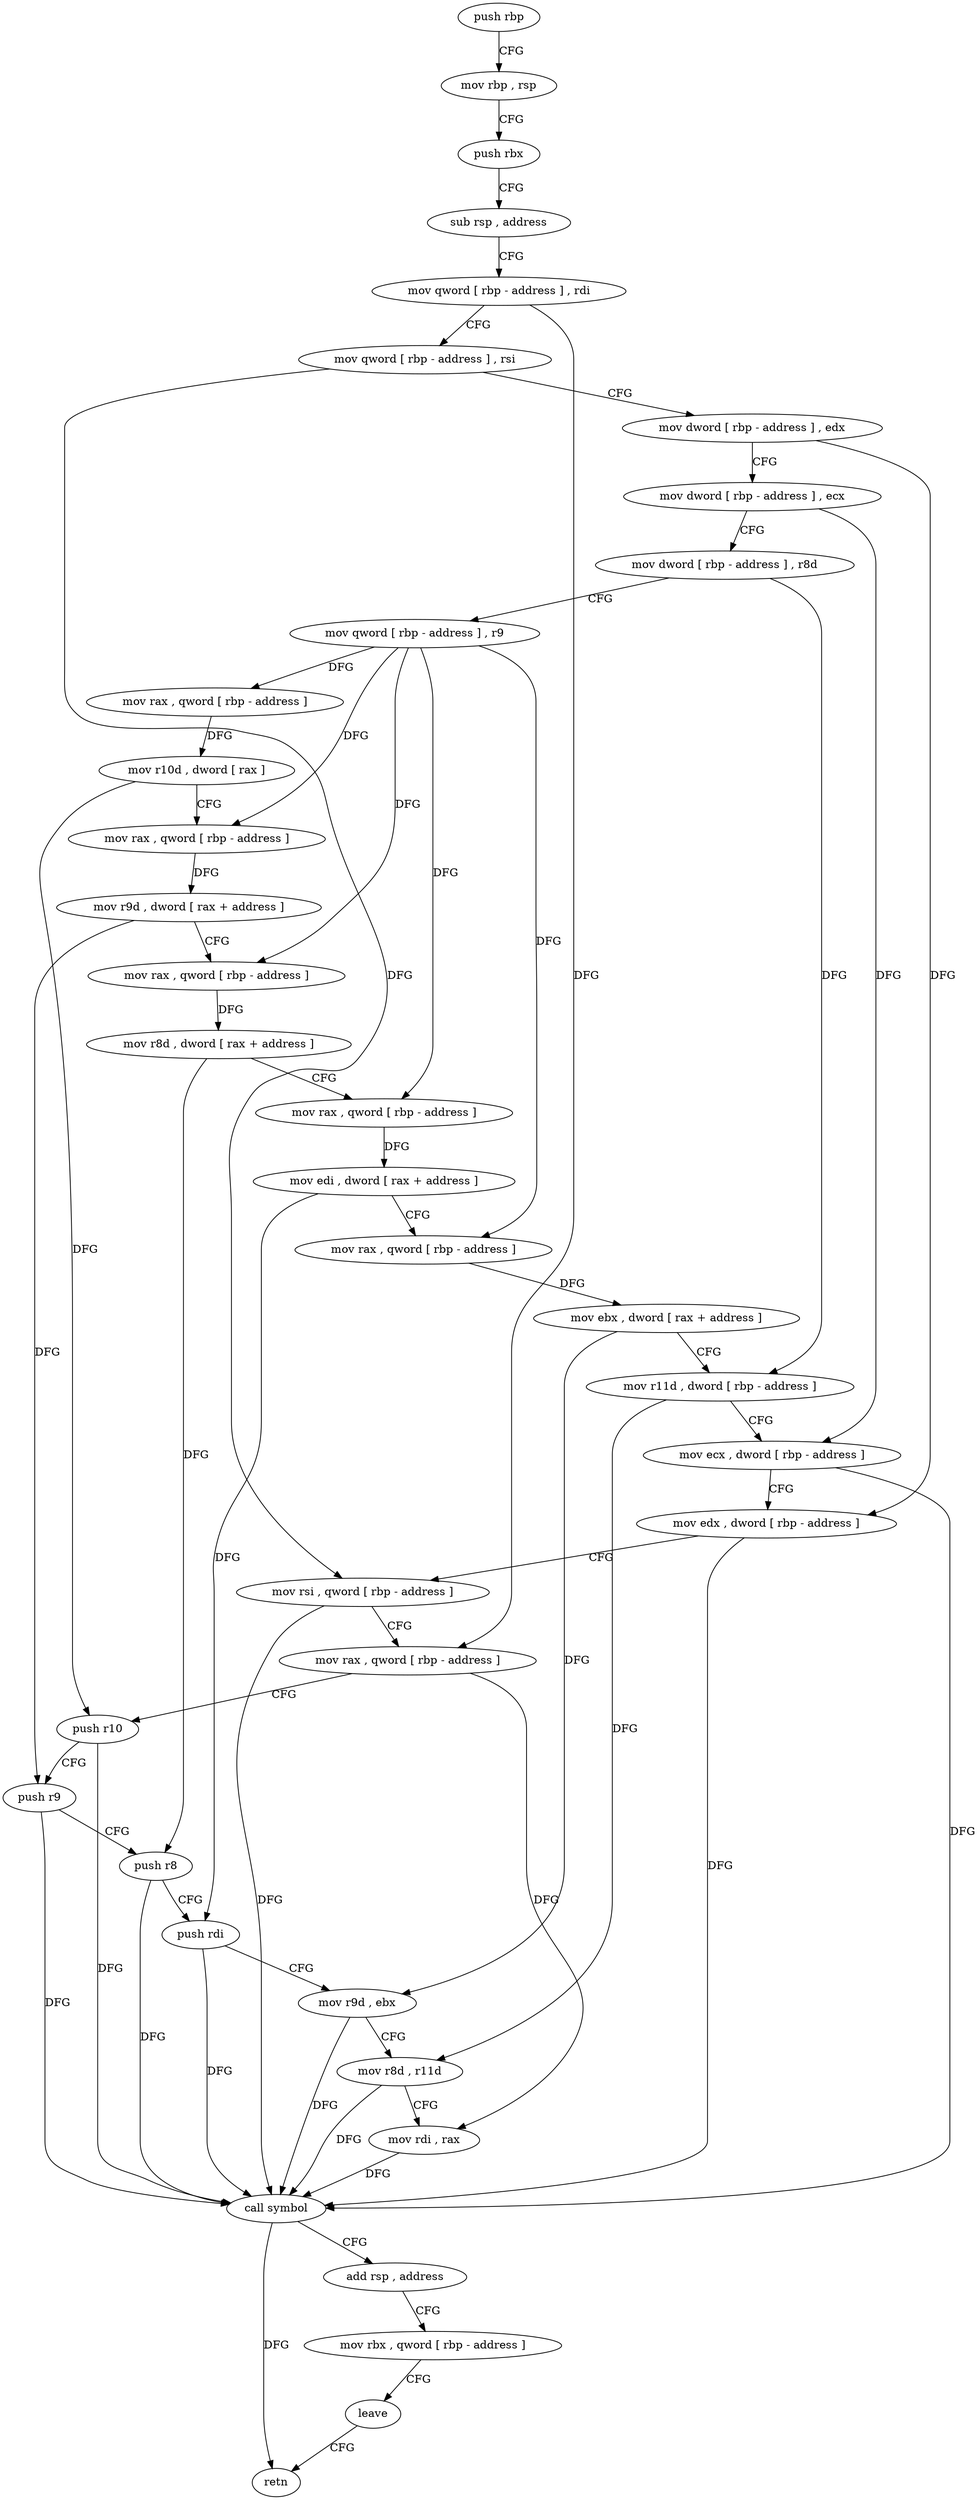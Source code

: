 digraph "func" {
"4483041" [label = "push rbp" ]
"4483042" [label = "mov rbp , rsp" ]
"4483045" [label = "push rbx" ]
"4483046" [label = "sub rsp , address" ]
"4483050" [label = "mov qword [ rbp - address ] , rdi" ]
"4483054" [label = "mov qword [ rbp - address ] , rsi" ]
"4483058" [label = "mov dword [ rbp - address ] , edx" ]
"4483061" [label = "mov dword [ rbp - address ] , ecx" ]
"4483064" [label = "mov dword [ rbp - address ] , r8d" ]
"4483068" [label = "mov qword [ rbp - address ] , r9" ]
"4483072" [label = "mov rax , qword [ rbp - address ]" ]
"4483076" [label = "mov r10d , dword [ rax ]" ]
"4483079" [label = "mov rax , qword [ rbp - address ]" ]
"4483083" [label = "mov r9d , dword [ rax + address ]" ]
"4483087" [label = "mov rax , qword [ rbp - address ]" ]
"4483091" [label = "mov r8d , dword [ rax + address ]" ]
"4483095" [label = "mov rax , qword [ rbp - address ]" ]
"4483099" [label = "mov edi , dword [ rax + address ]" ]
"4483102" [label = "mov rax , qword [ rbp - address ]" ]
"4483106" [label = "mov ebx , dword [ rax + address ]" ]
"4483109" [label = "mov r11d , dword [ rbp - address ]" ]
"4483113" [label = "mov ecx , dword [ rbp - address ]" ]
"4483116" [label = "mov edx , dword [ rbp - address ]" ]
"4483119" [label = "mov rsi , qword [ rbp - address ]" ]
"4483123" [label = "mov rax , qword [ rbp - address ]" ]
"4483127" [label = "push r10" ]
"4483129" [label = "push r9" ]
"4483131" [label = "push r8" ]
"4483133" [label = "push rdi" ]
"4483134" [label = "mov r9d , ebx" ]
"4483137" [label = "mov r8d , r11d" ]
"4483140" [label = "mov rdi , rax" ]
"4483143" [label = "call symbol" ]
"4483148" [label = "add rsp , address" ]
"4483152" [label = "mov rbx , qword [ rbp - address ]" ]
"4483156" [label = "leave" ]
"4483157" [label = "retn" ]
"4483041" -> "4483042" [ label = "CFG" ]
"4483042" -> "4483045" [ label = "CFG" ]
"4483045" -> "4483046" [ label = "CFG" ]
"4483046" -> "4483050" [ label = "CFG" ]
"4483050" -> "4483054" [ label = "CFG" ]
"4483050" -> "4483123" [ label = "DFG" ]
"4483054" -> "4483058" [ label = "CFG" ]
"4483054" -> "4483119" [ label = "DFG" ]
"4483058" -> "4483061" [ label = "CFG" ]
"4483058" -> "4483116" [ label = "DFG" ]
"4483061" -> "4483064" [ label = "CFG" ]
"4483061" -> "4483113" [ label = "DFG" ]
"4483064" -> "4483068" [ label = "CFG" ]
"4483064" -> "4483109" [ label = "DFG" ]
"4483068" -> "4483072" [ label = "DFG" ]
"4483068" -> "4483079" [ label = "DFG" ]
"4483068" -> "4483087" [ label = "DFG" ]
"4483068" -> "4483095" [ label = "DFG" ]
"4483068" -> "4483102" [ label = "DFG" ]
"4483072" -> "4483076" [ label = "DFG" ]
"4483076" -> "4483079" [ label = "CFG" ]
"4483076" -> "4483127" [ label = "DFG" ]
"4483079" -> "4483083" [ label = "DFG" ]
"4483083" -> "4483087" [ label = "CFG" ]
"4483083" -> "4483129" [ label = "DFG" ]
"4483087" -> "4483091" [ label = "DFG" ]
"4483091" -> "4483095" [ label = "CFG" ]
"4483091" -> "4483131" [ label = "DFG" ]
"4483095" -> "4483099" [ label = "DFG" ]
"4483099" -> "4483102" [ label = "CFG" ]
"4483099" -> "4483133" [ label = "DFG" ]
"4483102" -> "4483106" [ label = "DFG" ]
"4483106" -> "4483109" [ label = "CFG" ]
"4483106" -> "4483134" [ label = "DFG" ]
"4483109" -> "4483113" [ label = "CFG" ]
"4483109" -> "4483137" [ label = "DFG" ]
"4483113" -> "4483116" [ label = "CFG" ]
"4483113" -> "4483143" [ label = "DFG" ]
"4483116" -> "4483119" [ label = "CFG" ]
"4483116" -> "4483143" [ label = "DFG" ]
"4483119" -> "4483123" [ label = "CFG" ]
"4483119" -> "4483143" [ label = "DFG" ]
"4483123" -> "4483127" [ label = "CFG" ]
"4483123" -> "4483140" [ label = "DFG" ]
"4483127" -> "4483129" [ label = "CFG" ]
"4483127" -> "4483143" [ label = "DFG" ]
"4483129" -> "4483131" [ label = "CFG" ]
"4483129" -> "4483143" [ label = "DFG" ]
"4483131" -> "4483133" [ label = "CFG" ]
"4483131" -> "4483143" [ label = "DFG" ]
"4483133" -> "4483134" [ label = "CFG" ]
"4483133" -> "4483143" [ label = "DFG" ]
"4483134" -> "4483137" [ label = "CFG" ]
"4483134" -> "4483143" [ label = "DFG" ]
"4483137" -> "4483140" [ label = "CFG" ]
"4483137" -> "4483143" [ label = "DFG" ]
"4483140" -> "4483143" [ label = "DFG" ]
"4483143" -> "4483148" [ label = "CFG" ]
"4483143" -> "4483157" [ label = "DFG" ]
"4483148" -> "4483152" [ label = "CFG" ]
"4483152" -> "4483156" [ label = "CFG" ]
"4483156" -> "4483157" [ label = "CFG" ]
}
